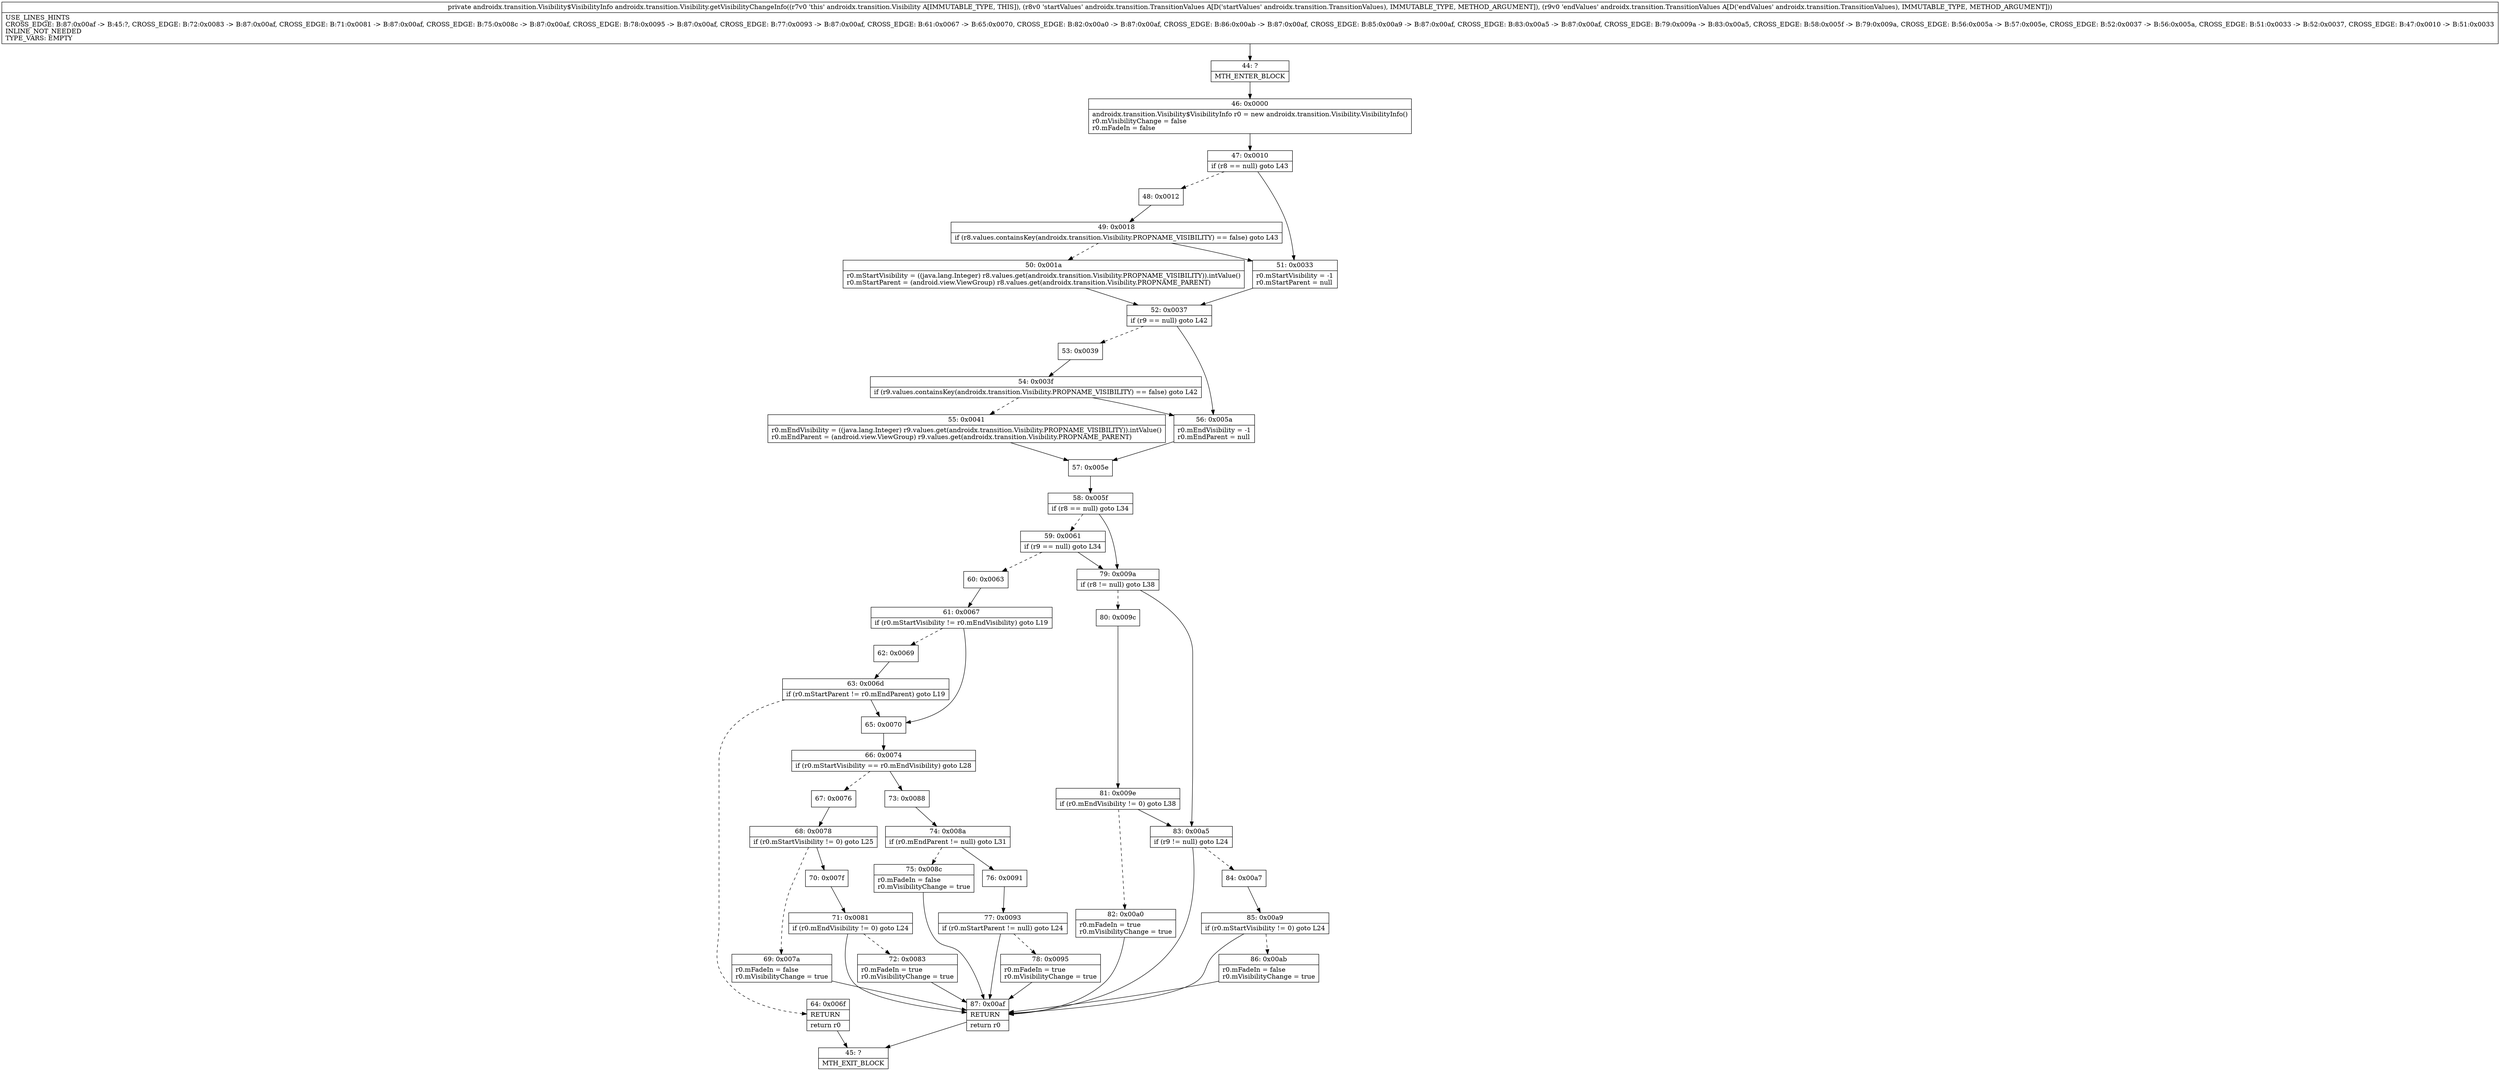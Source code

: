 digraph "CFG forandroidx.transition.Visibility.getVisibilityChangeInfo(Landroidx\/transition\/TransitionValues;Landroidx\/transition\/TransitionValues;)Landroidx\/transition\/Visibility$VisibilityInfo;" {
Node_44 [shape=record,label="{44\:\ ?|MTH_ENTER_BLOCK\l}"];
Node_46 [shape=record,label="{46\:\ 0x0000|androidx.transition.Visibility$VisibilityInfo r0 = new androidx.transition.Visibility.VisibilityInfo()\lr0.mVisibilityChange = false\lr0.mFadeIn = false\l}"];
Node_47 [shape=record,label="{47\:\ 0x0010|if (r8 == null) goto L43\l}"];
Node_48 [shape=record,label="{48\:\ 0x0012}"];
Node_49 [shape=record,label="{49\:\ 0x0018|if (r8.values.containsKey(androidx.transition.Visibility.PROPNAME_VISIBILITY) == false) goto L43\l}"];
Node_50 [shape=record,label="{50\:\ 0x001a|r0.mStartVisibility = ((java.lang.Integer) r8.values.get(androidx.transition.Visibility.PROPNAME_VISIBILITY)).intValue()\lr0.mStartParent = (android.view.ViewGroup) r8.values.get(androidx.transition.Visibility.PROPNAME_PARENT)\l}"];
Node_52 [shape=record,label="{52\:\ 0x0037|if (r9 == null) goto L42\l}"];
Node_53 [shape=record,label="{53\:\ 0x0039}"];
Node_54 [shape=record,label="{54\:\ 0x003f|if (r9.values.containsKey(androidx.transition.Visibility.PROPNAME_VISIBILITY) == false) goto L42\l}"];
Node_55 [shape=record,label="{55\:\ 0x0041|r0.mEndVisibility = ((java.lang.Integer) r9.values.get(androidx.transition.Visibility.PROPNAME_VISIBILITY)).intValue()\lr0.mEndParent = (android.view.ViewGroup) r9.values.get(androidx.transition.Visibility.PROPNAME_PARENT)\l}"];
Node_57 [shape=record,label="{57\:\ 0x005e}"];
Node_58 [shape=record,label="{58\:\ 0x005f|if (r8 == null) goto L34\l}"];
Node_59 [shape=record,label="{59\:\ 0x0061|if (r9 == null) goto L34\l}"];
Node_60 [shape=record,label="{60\:\ 0x0063}"];
Node_61 [shape=record,label="{61\:\ 0x0067|if (r0.mStartVisibility != r0.mEndVisibility) goto L19\l}"];
Node_62 [shape=record,label="{62\:\ 0x0069}"];
Node_63 [shape=record,label="{63\:\ 0x006d|if (r0.mStartParent != r0.mEndParent) goto L19\l}"];
Node_64 [shape=record,label="{64\:\ 0x006f|RETURN\l|return r0\l}"];
Node_45 [shape=record,label="{45\:\ ?|MTH_EXIT_BLOCK\l}"];
Node_65 [shape=record,label="{65\:\ 0x0070}"];
Node_66 [shape=record,label="{66\:\ 0x0074|if (r0.mStartVisibility == r0.mEndVisibility) goto L28\l}"];
Node_67 [shape=record,label="{67\:\ 0x0076}"];
Node_68 [shape=record,label="{68\:\ 0x0078|if (r0.mStartVisibility != 0) goto L25\l}"];
Node_69 [shape=record,label="{69\:\ 0x007a|r0.mFadeIn = false\lr0.mVisibilityChange = true\l}"];
Node_87 [shape=record,label="{87\:\ 0x00af|RETURN\l|return r0\l}"];
Node_70 [shape=record,label="{70\:\ 0x007f}"];
Node_71 [shape=record,label="{71\:\ 0x0081|if (r0.mEndVisibility != 0) goto L24\l}"];
Node_72 [shape=record,label="{72\:\ 0x0083|r0.mFadeIn = true\lr0.mVisibilityChange = true\l}"];
Node_73 [shape=record,label="{73\:\ 0x0088}"];
Node_74 [shape=record,label="{74\:\ 0x008a|if (r0.mEndParent != null) goto L31\l}"];
Node_75 [shape=record,label="{75\:\ 0x008c|r0.mFadeIn = false\lr0.mVisibilityChange = true\l}"];
Node_76 [shape=record,label="{76\:\ 0x0091}"];
Node_77 [shape=record,label="{77\:\ 0x0093|if (r0.mStartParent != null) goto L24\l}"];
Node_78 [shape=record,label="{78\:\ 0x0095|r0.mFadeIn = true\lr0.mVisibilityChange = true\l}"];
Node_79 [shape=record,label="{79\:\ 0x009a|if (r8 != null) goto L38\l}"];
Node_80 [shape=record,label="{80\:\ 0x009c}"];
Node_81 [shape=record,label="{81\:\ 0x009e|if (r0.mEndVisibility != 0) goto L38\l}"];
Node_82 [shape=record,label="{82\:\ 0x00a0|r0.mFadeIn = true\lr0.mVisibilityChange = true\l}"];
Node_83 [shape=record,label="{83\:\ 0x00a5|if (r9 != null) goto L24\l}"];
Node_84 [shape=record,label="{84\:\ 0x00a7}"];
Node_85 [shape=record,label="{85\:\ 0x00a9|if (r0.mStartVisibility != 0) goto L24\l}"];
Node_86 [shape=record,label="{86\:\ 0x00ab|r0.mFadeIn = false\lr0.mVisibilityChange = true\l}"];
Node_56 [shape=record,label="{56\:\ 0x005a|r0.mEndVisibility = \-1\lr0.mEndParent = null\l}"];
Node_51 [shape=record,label="{51\:\ 0x0033|r0.mStartVisibility = \-1\lr0.mStartParent = null\l}"];
MethodNode[shape=record,label="{private androidx.transition.Visibility$VisibilityInfo androidx.transition.Visibility.getVisibilityChangeInfo((r7v0 'this' androidx.transition.Visibility A[IMMUTABLE_TYPE, THIS]), (r8v0 'startValues' androidx.transition.TransitionValues A[D('startValues' androidx.transition.TransitionValues), IMMUTABLE_TYPE, METHOD_ARGUMENT]), (r9v0 'endValues' androidx.transition.TransitionValues A[D('endValues' androidx.transition.TransitionValues), IMMUTABLE_TYPE, METHOD_ARGUMENT]))  | USE_LINES_HINTS\lCROSS_EDGE: B:87:0x00af \-\> B:45:?, CROSS_EDGE: B:72:0x0083 \-\> B:87:0x00af, CROSS_EDGE: B:71:0x0081 \-\> B:87:0x00af, CROSS_EDGE: B:75:0x008c \-\> B:87:0x00af, CROSS_EDGE: B:78:0x0095 \-\> B:87:0x00af, CROSS_EDGE: B:77:0x0093 \-\> B:87:0x00af, CROSS_EDGE: B:61:0x0067 \-\> B:65:0x0070, CROSS_EDGE: B:82:0x00a0 \-\> B:87:0x00af, CROSS_EDGE: B:86:0x00ab \-\> B:87:0x00af, CROSS_EDGE: B:85:0x00a9 \-\> B:87:0x00af, CROSS_EDGE: B:83:0x00a5 \-\> B:87:0x00af, CROSS_EDGE: B:79:0x009a \-\> B:83:0x00a5, CROSS_EDGE: B:58:0x005f \-\> B:79:0x009a, CROSS_EDGE: B:56:0x005a \-\> B:57:0x005e, CROSS_EDGE: B:52:0x0037 \-\> B:56:0x005a, CROSS_EDGE: B:51:0x0033 \-\> B:52:0x0037, CROSS_EDGE: B:47:0x0010 \-\> B:51:0x0033\lINLINE_NOT_NEEDED\lTYPE_VARS: EMPTY\l}"];
MethodNode -> Node_44;Node_44 -> Node_46;
Node_46 -> Node_47;
Node_47 -> Node_48[style=dashed];
Node_47 -> Node_51;
Node_48 -> Node_49;
Node_49 -> Node_50[style=dashed];
Node_49 -> Node_51;
Node_50 -> Node_52;
Node_52 -> Node_53[style=dashed];
Node_52 -> Node_56;
Node_53 -> Node_54;
Node_54 -> Node_55[style=dashed];
Node_54 -> Node_56;
Node_55 -> Node_57;
Node_57 -> Node_58;
Node_58 -> Node_59[style=dashed];
Node_58 -> Node_79;
Node_59 -> Node_60[style=dashed];
Node_59 -> Node_79;
Node_60 -> Node_61;
Node_61 -> Node_62[style=dashed];
Node_61 -> Node_65;
Node_62 -> Node_63;
Node_63 -> Node_64[style=dashed];
Node_63 -> Node_65;
Node_64 -> Node_45;
Node_65 -> Node_66;
Node_66 -> Node_67[style=dashed];
Node_66 -> Node_73;
Node_67 -> Node_68;
Node_68 -> Node_69[style=dashed];
Node_68 -> Node_70;
Node_69 -> Node_87;
Node_87 -> Node_45;
Node_70 -> Node_71;
Node_71 -> Node_72[style=dashed];
Node_71 -> Node_87;
Node_72 -> Node_87;
Node_73 -> Node_74;
Node_74 -> Node_75[style=dashed];
Node_74 -> Node_76;
Node_75 -> Node_87;
Node_76 -> Node_77;
Node_77 -> Node_78[style=dashed];
Node_77 -> Node_87;
Node_78 -> Node_87;
Node_79 -> Node_80[style=dashed];
Node_79 -> Node_83;
Node_80 -> Node_81;
Node_81 -> Node_82[style=dashed];
Node_81 -> Node_83;
Node_82 -> Node_87;
Node_83 -> Node_84[style=dashed];
Node_83 -> Node_87;
Node_84 -> Node_85;
Node_85 -> Node_86[style=dashed];
Node_85 -> Node_87;
Node_86 -> Node_87;
Node_56 -> Node_57;
Node_51 -> Node_52;
}

